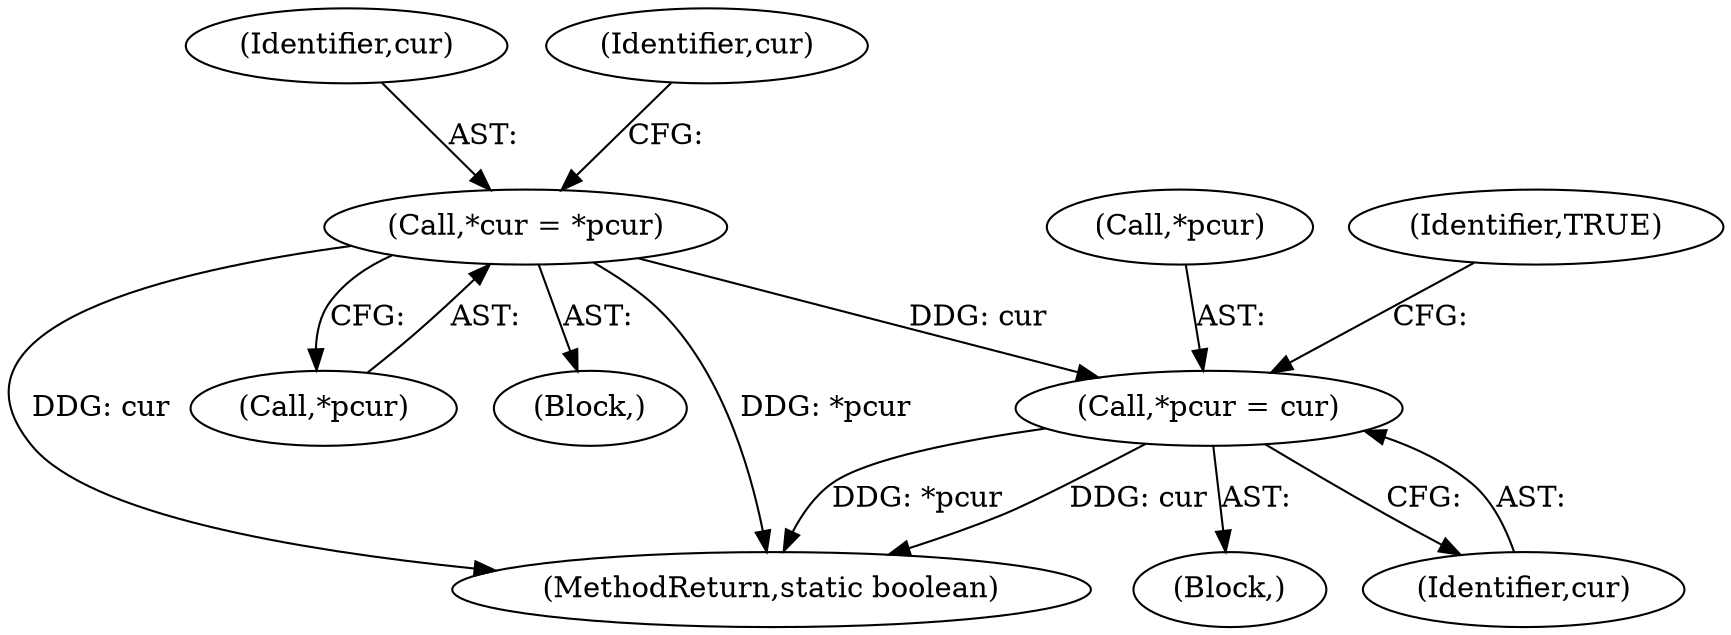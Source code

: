 digraph "0_virglrenderer_e534b51ca3c3cd25f3990589932a9ed711c59b27@pointer" {
"1004108" [label="(Call,*pcur = cur)"];
"1004092" [label="(Call,*cur = *pcur)"];
"1004111" [label="(Identifier,cur)"];
"1004108" [label="(Call,*pcur = cur)"];
"1004155" [label="(MethodReturn,static boolean)"];
"1004094" [label="(Call,*pcur)"];
"1004109" [label="(Call,*pcur)"];
"1004090" [label="(Block,)"];
"1004113" [label="(Identifier,TRUE)"];
"1004093" [label="(Identifier,cur)"];
"1004099" [label="(Identifier,cur)"];
"1004103" [label="(Block,)"];
"1004092" [label="(Call,*cur = *pcur)"];
"1004108" -> "1004103"  [label="AST: "];
"1004108" -> "1004111"  [label="CFG: "];
"1004109" -> "1004108"  [label="AST: "];
"1004111" -> "1004108"  [label="AST: "];
"1004113" -> "1004108"  [label="CFG: "];
"1004108" -> "1004155"  [label="DDG: *pcur"];
"1004108" -> "1004155"  [label="DDG: cur"];
"1004092" -> "1004108"  [label="DDG: cur"];
"1004092" -> "1004090"  [label="AST: "];
"1004092" -> "1004094"  [label="CFG: "];
"1004093" -> "1004092"  [label="AST: "];
"1004094" -> "1004092"  [label="AST: "];
"1004099" -> "1004092"  [label="CFG: "];
"1004092" -> "1004155"  [label="DDG: *pcur"];
"1004092" -> "1004155"  [label="DDG: cur"];
}
